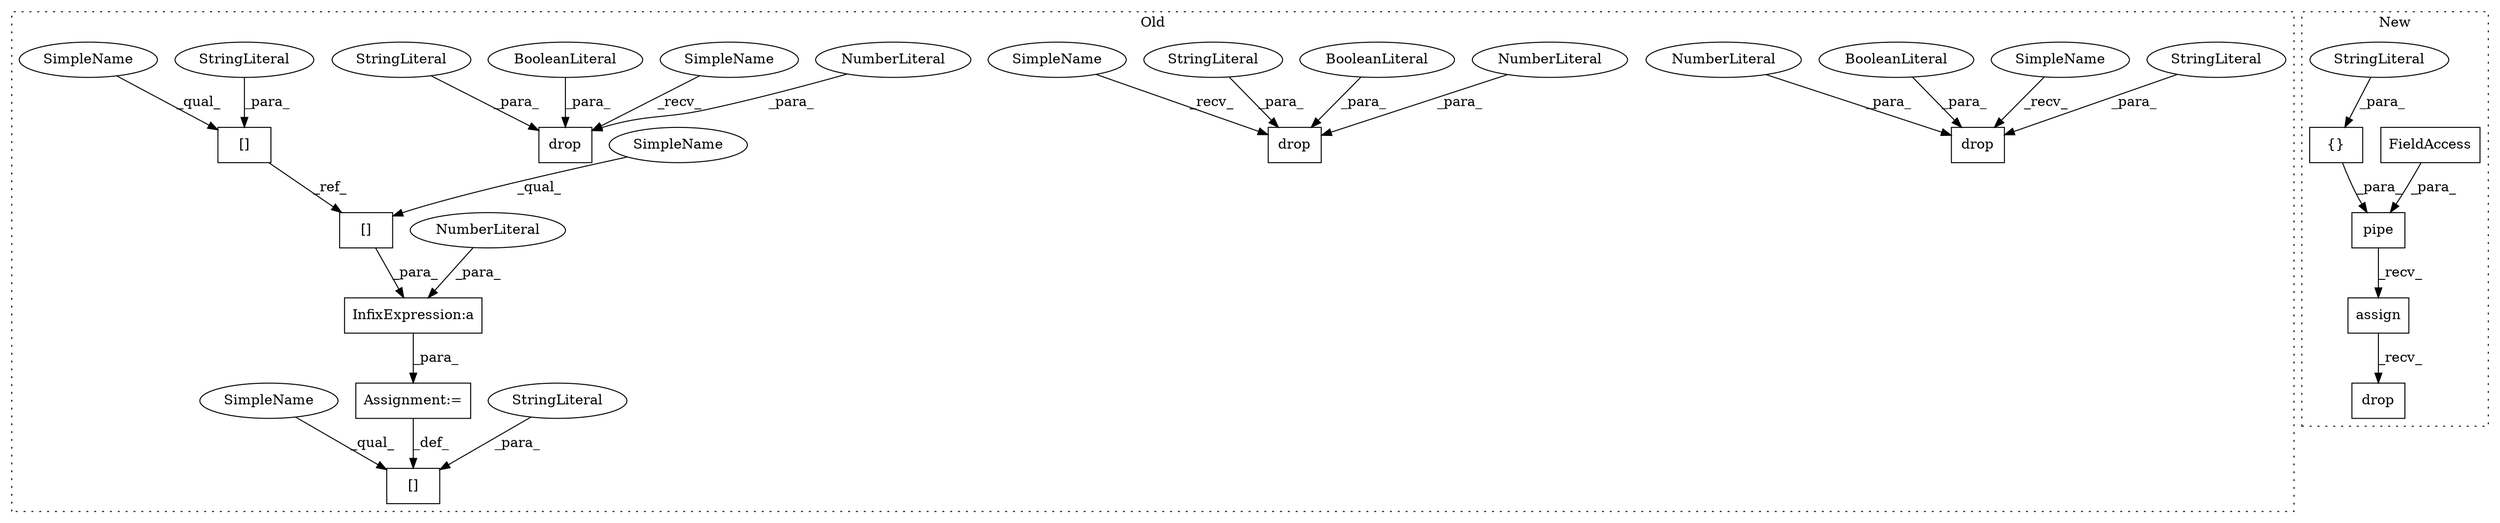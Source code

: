 digraph G {
subgraph cluster0 {
1 [label="drop" a="32" s="14397,14420" l="5,1" shape="box"];
5 [label="BooleanLiteral" a="9" s="14416" l="4" shape="ellipse"];
8 [label="NumberLiteral" a="34" s="14414" l="1" shape="ellipse"];
9 [label="drop" a="32" s="14274,14299" l="5,1" shape="box"];
10 [label="[]" a="2" s="14306,14336" l="15,1" shape="box"];
11 [label="drop" a="32" s="14148,14176" l="5,1" shape="box"];
12 [label="InfixExpression:a" a="27" s="14243" l="3" shape="box"];
13 [label="[]" a="2" s="14047,14082" l="15,1" shape="box"];
14 [label="NumberLiteral" a="34" s="14246" l="6" shape="ellipse"];
15 [label="NumberLiteral" a="34" s="14293" l="1" shape="ellipse"];
16 [label="NumberLiteral" a="34" s="14170" l="1" shape="ellipse"];
17 [label="BooleanLiteral" a="9" s="14295" l="4" shape="ellipse"];
18 [label="BooleanLiteral" a="9" s="14172" l="4" shape="ellipse"];
19 [label="StringLiteral" a="45" s="14062" l="20" shape="ellipse"];
20 [label="StringLiteral" a="45" s="14321" l="15" shape="ellipse"];
22 [label="StringLiteral" a="45" s="14153" l="16" shape="ellipse"];
23 [label="StringLiteral" a="45" s="14279" l="13" shape="ellipse"];
24 [label="StringLiteral" a="45" s="14402" l="11" shape="ellipse"];
25 [label="Assignment:=" a="7" s="14337" l="1" shape="box"];
26 [label="[]" a="2" s="14214,14242" l="15,1" shape="box"];
27 [label="SimpleName" a="42" s="14047" l="14" shape="ellipse"];
28 [label="SimpleName" a="42" s="14259" l="14" shape="ellipse"];
29 [label="SimpleName" a="42" s="14214" l="14" shape="ellipse"];
30 [label="SimpleName" a="42" s="14306" l="14" shape="ellipse"];
31 [label="SimpleName" a="42" s="14133" l="14" shape="ellipse"];
32 [label="SimpleName" a="42" s="14382" l="14" shape="ellipse"];
label = "Old";
style="dotted";
}
subgraph cluster1 {
2 [label="assign" a="32" s="14109,14308" l="7,1" shape="box"];
3 [label="{}" a="4" s="14038,14052" l="1,1" shape="box"];
4 [label="drop" a="32" s="14310,14371" l="5,1" shape="box"];
6 [label="pipe" a="32" s="14008,14107" l="5,1" shape="box"];
7 [label="FieldAccess" a="22" s="14013" l="12" shape="box"];
21 [label="StringLiteral" a="45" s="14039" l="13" shape="ellipse"];
label = "New";
style="dotted";
}
2 -> 4 [label="_recv_"];
3 -> 6 [label="_para_"];
5 -> 1 [label="_para_"];
6 -> 2 [label="_recv_"];
7 -> 6 [label="_para_"];
8 -> 1 [label="_para_"];
12 -> 25 [label="_para_"];
13 -> 26 [label="_ref_"];
14 -> 12 [label="_para_"];
15 -> 9 [label="_para_"];
16 -> 11 [label="_para_"];
17 -> 9 [label="_para_"];
18 -> 11 [label="_para_"];
19 -> 13 [label="_para_"];
20 -> 10 [label="_para_"];
21 -> 3 [label="_para_"];
22 -> 11 [label="_para_"];
23 -> 9 [label="_para_"];
24 -> 1 [label="_para_"];
25 -> 10 [label="_def_"];
26 -> 12 [label="_para_"];
27 -> 13 [label="_qual_"];
28 -> 9 [label="_recv_"];
29 -> 26 [label="_qual_"];
30 -> 10 [label="_qual_"];
31 -> 11 [label="_recv_"];
32 -> 1 [label="_recv_"];
}